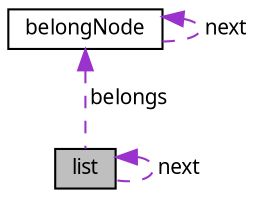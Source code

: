 digraph "list"
{
  edge [fontname="Verdana",fontsize="10",labelfontname="Verdana",labelfontsize="10"];
  node [fontname="Verdana",fontsize="10",shape=record];
  Node1 [label="list",height=0.2,width=0.4,color="black", fillcolor="grey75", style="filled", fontcolor="black"];
  Node2 -> Node1 [dir="back",color="darkorchid3",fontsize="10",style="dashed",label=" belongs" ,fontname="Verdana"];
  Node2 [label="belongNode",height=0.2,width=0.4,color="black", fillcolor="white", style="filled",URL="$structbelongNode.html",tooltip="Structure storing head of neighbors of a vertex. "];
  Node2 -> Node2 [dir="back",color="darkorchid3",fontsize="10",style="dashed",label=" next" ,fontname="Verdana"];
  Node1 -> Node1 [dir="back",color="darkorchid3",fontsize="10",style="dashed",label=" next" ,fontname="Verdana"];
}
